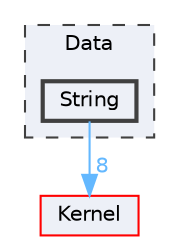 digraph "String"
{
 // LATEX_PDF_SIZE
  bgcolor="transparent";
  edge [fontname=Helvetica,fontsize=10,labelfontname=Helvetica,labelfontsize=10];
  node [fontname=Helvetica,fontsize=10,shape=box,height=0.2,width=0.4];
  compound=true
  subgraph clusterdir_e3d743d0ec9b4013b28b5d69101bc7fb {
    graph [ bgcolor="#edf0f7", pencolor="grey25", label="Data", fontname=Helvetica,fontsize=10 style="filled,dashed", URL="dir_e3d743d0ec9b4013b28b5d69101bc7fb.html",tooltip=""]
  dir_c360f1560070a51643237f793b700659 [label="String", fillcolor="#edf0f7", color="grey25", style="filled,bold", URL="dir_c360f1560070a51643237f793b700659.html",tooltip=""];
  }
  dir_52bed8acfaac088d5968cb2c84d7645d [label="Kernel", fillcolor="#edf0f7", color="red", style="filled", URL="dir_52bed8acfaac088d5968cb2c84d7645d.html",tooltip=""];
  dir_c360f1560070a51643237f793b700659->dir_52bed8acfaac088d5968cb2c84d7645d [headlabel="8", labeldistance=1.5 headhref="dir_000027_000018.html" color="steelblue1" fontcolor="steelblue1"];
}
